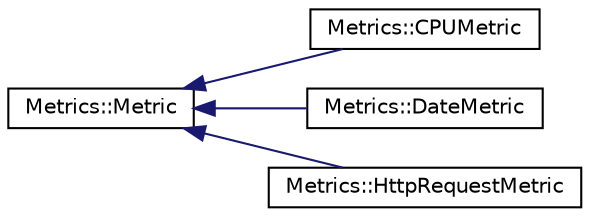 digraph "Graphical Class Hierarchy"
{
 // LATEX_PDF_SIZE
  edge [fontname="Helvetica",fontsize="10",labelfontname="Helvetica",labelfontsize="10"];
  node [fontname="Helvetica",fontsize="10",shape=record];
  rankdir="LR";
  Node0 [label="Metrics::Metric",height=0.2,width=0.4,color="black", fillcolor="white", style="filled",URL="$classMetrics_1_1Metric.html",tooltip="Абстрактный базовый класс для метрик."];
  Node0 -> Node1 [dir="back",color="midnightblue",fontsize="10",style="solid",fontname="Helvetica"];
  Node1 [label="Metrics::CPUMetric",height=0.2,width=0.4,color="black", fillcolor="white", style="filled",URL="$classMetrics_1_1CPUMetric.html",tooltip="Метрика загрузки CPU."];
  Node0 -> Node2 [dir="back",color="midnightblue",fontsize="10",style="solid",fontname="Helvetica"];
  Node2 [label="Metrics::DateMetric",height=0.2,width=0.4,color="black", fillcolor="white", style="filled",URL="$classMetrics_1_1DateMetric.html",tooltip="Метрика текущего времени (дата и время)."];
  Node0 -> Node3 [dir="back",color="midnightblue",fontsize="10",style="solid",fontname="Helvetica"];
  Node3 [label="Metrics::HttpRequestMetric",height=0.2,width=0.4,color="black", fillcolor="white", style="filled",URL="$classMetrics_1_1HttpRequestMetric.html",tooltip="Метрика количества HTTP-запросов в секунду (RPS)."];
}
